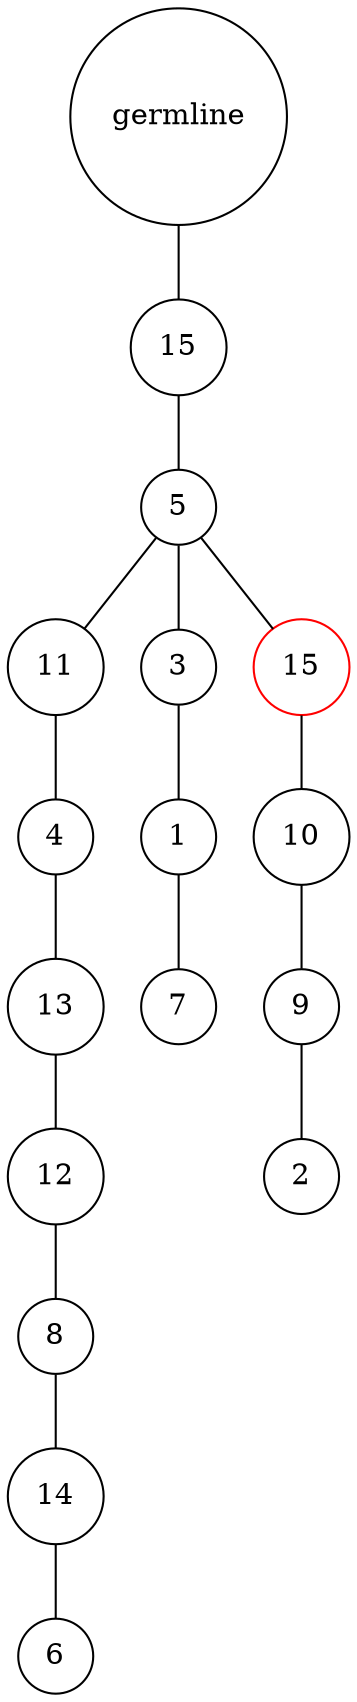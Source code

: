 graph {
	rankdir=UD;
	splines=line;
	node [shape=circle]
	"0x7fe276e3d1f0" [label="germline"];
	"0x7fe276e3d220" [label="15"];
	"0x7fe276e3d1f0" -- "0x7fe276e3d220" ;
	"0x7fe276e3d250" [label="5"];
	"0x7fe276e3d220" -- "0x7fe276e3d250" ;
	"0x7fe276e3d280" [label="11"];
	"0x7fe276e3d250" -- "0x7fe276e3d280" ;
	"0x7fe276e3d2b0" [label="4"];
	"0x7fe276e3d280" -- "0x7fe276e3d2b0" ;
	"0x7fe276e3d2e0" [label="13"];
	"0x7fe276e3d2b0" -- "0x7fe276e3d2e0" ;
	"0x7fe276e3d310" [label="12"];
	"0x7fe276e3d2e0" -- "0x7fe276e3d310" ;
	"0x7fe276e3d340" [label="8"];
	"0x7fe276e3d310" -- "0x7fe276e3d340" ;
	"0x7fe276e3d370" [label="14"];
	"0x7fe276e3d340" -- "0x7fe276e3d370" ;
	"0x7fe276e3d3a0" [label="6"];
	"0x7fe276e3d370" -- "0x7fe276e3d3a0" ;
	"0x7fe276e3d3d0" [label="3"];
	"0x7fe276e3d250" -- "0x7fe276e3d3d0" ;
	"0x7fe276e3d400" [label="1"];
	"0x7fe276e3d3d0" -- "0x7fe276e3d400" ;
	"0x7fe276e3d430" [label="7"];
	"0x7fe276e3d400" -- "0x7fe276e3d430" ;
	"0x7fe276e3d460" [label="15",color="red"];
	"0x7fe276e3d250" -- "0x7fe276e3d460" ;
	"0x7fe276e3d490" [label="10"];
	"0x7fe276e3d460" -- "0x7fe276e3d490" ;
	"0x7fe276e3d4c0" [label="9"];
	"0x7fe276e3d490" -- "0x7fe276e3d4c0" ;
	"0x7fe276e3d4f0" [label="2"];
	"0x7fe276e3d4c0" -- "0x7fe276e3d4f0" ;
}
